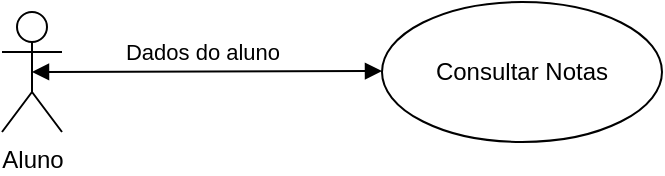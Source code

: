 <mxfile version="23.1.5" type="device">
  <diagram name="Página-1" id="a3kqKr89rX7ECwZtsSd4">
    <mxGraphModel dx="880" dy="460" grid="1" gridSize="10" guides="1" tooltips="1" connect="1" arrows="1" fold="1" page="1" pageScale="1" pageWidth="827" pageHeight="1169" math="0" shadow="0">
      <root>
        <mxCell id="0" />
        <mxCell id="1" parent="0" />
        <mxCell id="qT83YV5vC8s_lbWJ6oI5-1" value="Aluno" style="shape=umlActor;verticalLabelPosition=bottom;verticalAlign=top;html=1;" vertex="1" parent="1">
          <mxGeometry x="90" y="170" width="30" height="60" as="geometry" />
        </mxCell>
        <mxCell id="qT83YV5vC8s_lbWJ6oI5-4" value="Consultar Notas" style="ellipse;whiteSpace=wrap;html=1;" vertex="1" parent="1">
          <mxGeometry x="280" y="165" width="140" height="70" as="geometry" />
        </mxCell>
        <mxCell id="qT83YV5vC8s_lbWJ6oI5-5" value="" style="endArrow=block;startArrow=block;endFill=1;startFill=1;html=1;rounded=0;exitX=0.5;exitY=0.5;exitDx=0;exitDy=0;exitPerimeter=0;" edge="1" parent="1" source="qT83YV5vC8s_lbWJ6oI5-1">
          <mxGeometry width="160" relative="1" as="geometry">
            <mxPoint x="120" y="199.5" as="sourcePoint" />
            <mxPoint x="280" y="199.5" as="targetPoint" />
            <Array as="points" />
          </mxGeometry>
        </mxCell>
        <mxCell id="qT83YV5vC8s_lbWJ6oI5-6" value="Dados do aluno" style="edgeLabel;html=1;align=center;verticalAlign=middle;resizable=0;points=[];" vertex="1" connectable="0" parent="qT83YV5vC8s_lbWJ6oI5-5">
          <mxGeometry x="0.225" relative="1" as="geometry">
            <mxPoint x="-22" y="-10" as="offset" />
          </mxGeometry>
        </mxCell>
      </root>
    </mxGraphModel>
  </diagram>
</mxfile>
